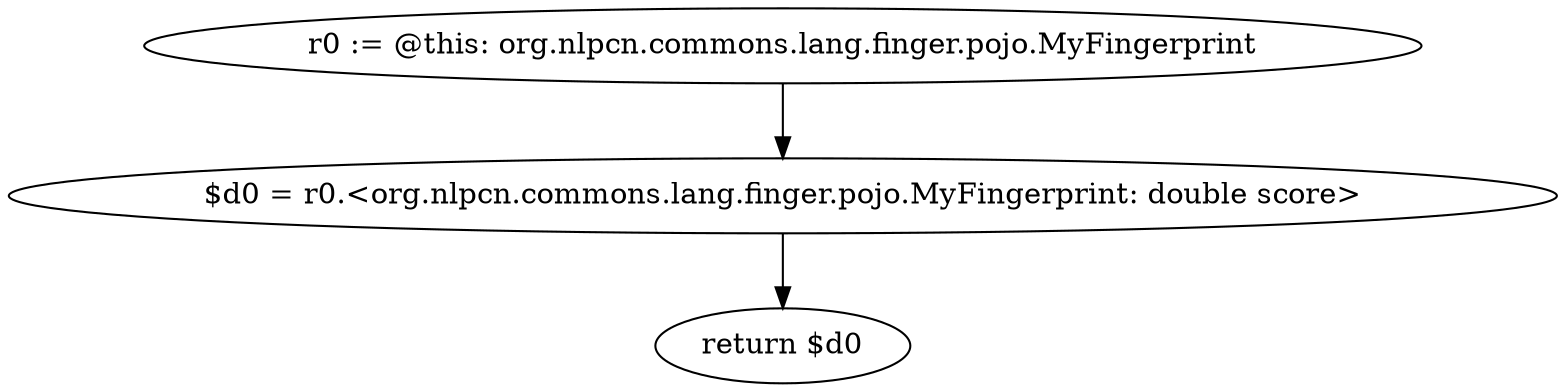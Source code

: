 digraph "unitGraph" {
    "r0 := @this: org.nlpcn.commons.lang.finger.pojo.MyFingerprint"
    "$d0 = r0.<org.nlpcn.commons.lang.finger.pojo.MyFingerprint: double score>"
    "return $d0"
    "r0 := @this: org.nlpcn.commons.lang.finger.pojo.MyFingerprint"->"$d0 = r0.<org.nlpcn.commons.lang.finger.pojo.MyFingerprint: double score>";
    "$d0 = r0.<org.nlpcn.commons.lang.finger.pojo.MyFingerprint: double score>"->"return $d0";
}
